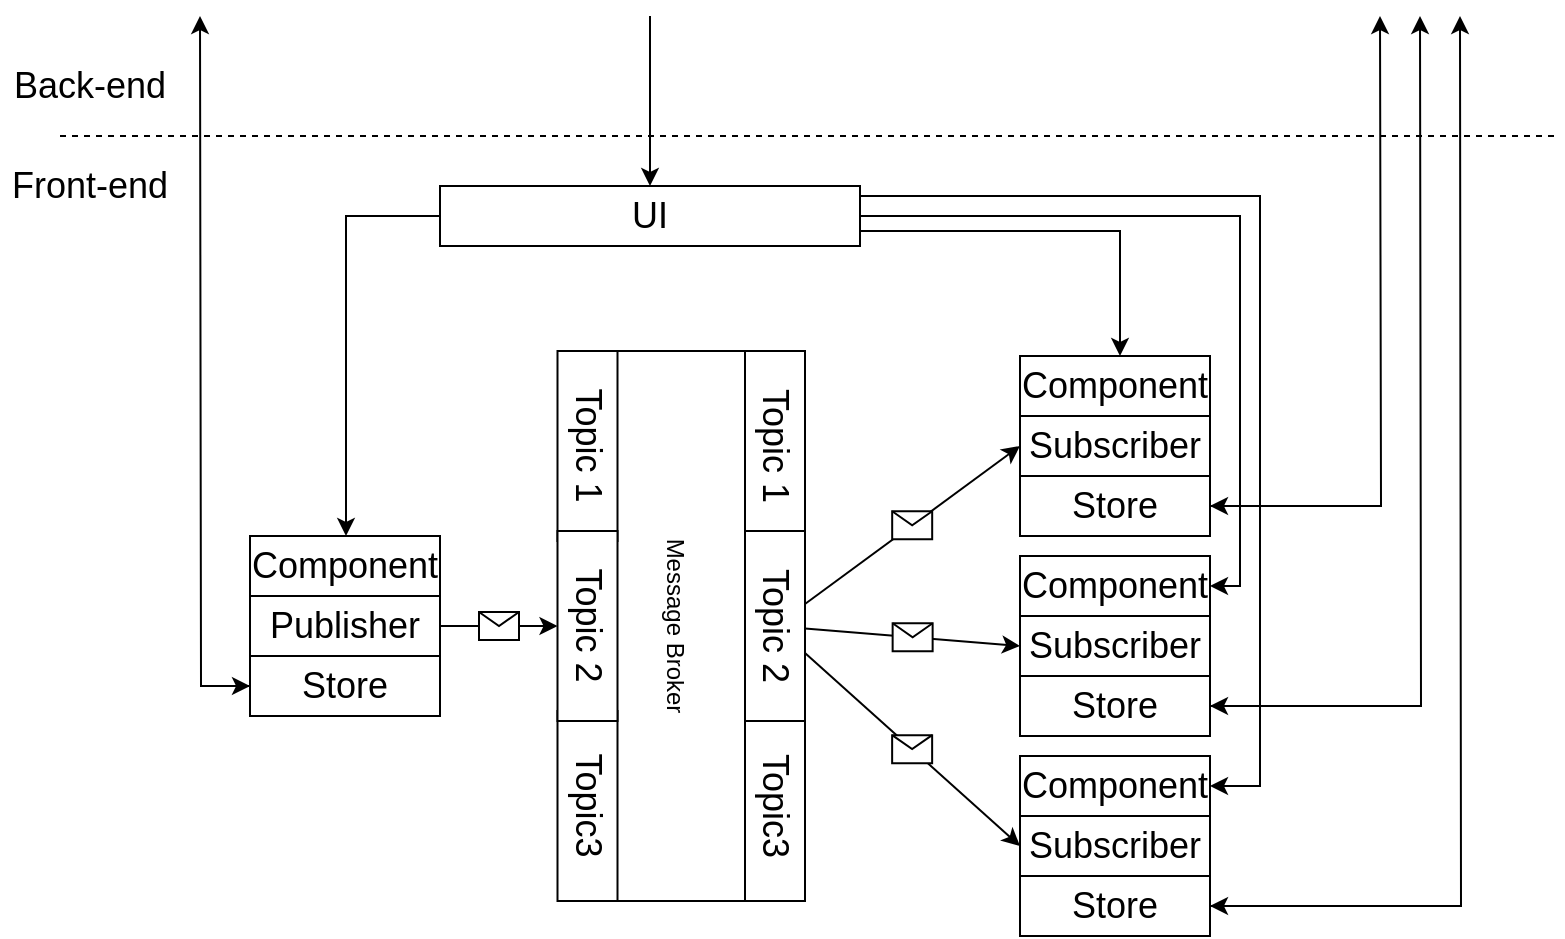 <mxfile version="20.3.0" type="device"><diagram id="WWmHuTSvxTs2fTyWWiS5" name="Page-1"><mxGraphModel dx="1422" dy="905" grid="1" gridSize="10" guides="1" tooltips="1" connect="1" arrows="1" fold="1" page="1" pageScale="1" pageWidth="850" pageHeight="1100" math="0" shadow="0"><root><mxCell id="0"/><mxCell id="1" parent="0"/><mxCell id="U5smv_vHdtkA6mjVoCkT-1" value="" style="endArrow=none;dashed=1;html=1;rounded=0;" parent="1" edge="1"><mxGeometry width="50" height="50" relative="1" as="geometry"><mxPoint x="60" y="250" as="sourcePoint"/><mxPoint x="810" y="250" as="targetPoint"/></mxGeometry></mxCell><mxCell id="U5smv_vHdtkA6mjVoCkT-2" value="Back-end" style="text;html=1;strokeColor=none;fillColor=none;align=center;verticalAlign=middle;whiteSpace=wrap;rounded=0;fontSize=18;" parent="1" vertex="1"><mxGeometry x="30" y="210" width="90" height="30" as="geometry"/></mxCell><mxCell id="U5smv_vHdtkA6mjVoCkT-4" value="" style="endArrow=classic;html=1;rounded=0;fontSize=18;" parent="1" target="U5smv_vHdtkA6mjVoCkT-6" edge="1"><mxGeometry width="50" height="50" relative="1" as="geometry"><mxPoint x="355" y="190" as="sourcePoint"/><mxPoint x="380" y="280" as="targetPoint"/></mxGeometry></mxCell><mxCell id="NDTT_XgojYarzYkNItdj-58" style="edgeStyle=orthogonalEdgeStyle;rounded=0;orthogonalLoop=1;jettySize=auto;html=1;" parent="1" source="U5smv_vHdtkA6mjVoCkT-6" target="NDTT_XgojYarzYkNItdj-62" edge="1"><mxGeometry relative="1" as="geometry"><mxPoint x="195" y="560" as="targetPoint"/><Array as="points"><mxPoint x="650" y="290"/><mxPoint x="650" y="475"/></Array></mxGeometry></mxCell><mxCell id="NDTT_XgojYarzYkNItdj-66" style="edgeStyle=orthogonalEdgeStyle;rounded=0;orthogonalLoop=1;jettySize=auto;html=1;" parent="1" source="U5smv_vHdtkA6mjVoCkT-6" target="NDTT_XgojYarzYkNItdj-65" edge="1"><mxGeometry relative="1" as="geometry"><Array as="points"><mxPoint x="203" y="290"/></Array></mxGeometry></mxCell><mxCell id="NDTT_XgojYarzYkNItdj-74" style="edgeStyle=orthogonalEdgeStyle;rounded=0;orthogonalLoop=1;jettySize=auto;html=1;" parent="1" source="U5smv_vHdtkA6mjVoCkT-6" target="NDTT_XgojYarzYkNItdj-72" edge="1"><mxGeometry relative="1" as="geometry"><Array as="points"><mxPoint x="660" y="280"/><mxPoint x="660" y="575"/></Array></mxGeometry></mxCell><mxCell id="4NgispmV-xQ5pDrWMqpt-20" style="edgeStyle=orthogonalEdgeStyle;rounded=0;orthogonalLoop=1;jettySize=auto;html=1;exitX=1;exitY=0.75;exitDx=0;exitDy=0;" parent="1" source="U5smv_vHdtkA6mjVoCkT-6" target="NDTT_XgojYarzYkNItdj-69" edge="1"><mxGeometry relative="1" as="geometry"><Array as="points"><mxPoint x="590" y="298"/></Array></mxGeometry></mxCell><mxCell id="U5smv_vHdtkA6mjVoCkT-6" value="UI" style="rounded=0;whiteSpace=wrap;html=1;fontSize=18;" parent="1" vertex="1"><mxGeometry x="250" y="275" width="210" height="30" as="geometry"/></mxCell><mxCell id="U5smv_vHdtkA6mjVoCkT-9" value="Front-end" style="text;html=1;strokeColor=none;fillColor=none;align=center;verticalAlign=middle;whiteSpace=wrap;rounded=0;fontSize=18;" parent="1" vertex="1"><mxGeometry x="30" y="260" width="90" height="30" as="geometry"/></mxCell><mxCell id="NDTT_XgojYarzYkNItdj-26" value="Subscriber" style="rounded=0;whiteSpace=wrap;html=1;fontSize=18;" parent="1" vertex="1"><mxGeometry x="540" y="490" width="95" height="30" as="geometry"/></mxCell><mxCell id="VzSiqfAuiryjgQn4yxFI-2" style="edgeStyle=orthogonalEdgeStyle;rounded=0;orthogonalLoop=1;jettySize=auto;html=1;" edge="1" parent="1" source="NDTT_XgojYarzYkNItdj-61"><mxGeometry relative="1" as="geometry"><mxPoint x="740" y="190" as="targetPoint"/></mxGeometry></mxCell><mxCell id="NDTT_XgojYarzYkNItdj-61" value="Store" style="rounded=0;whiteSpace=wrap;html=1;fontSize=18;" parent="1" vertex="1"><mxGeometry x="540" y="520" width="95" height="30" as="geometry"/></mxCell><mxCell id="NDTT_XgojYarzYkNItdj-62" value="Component" style="rounded=0;whiteSpace=wrap;html=1;fontSize=18;" parent="1" vertex="1"><mxGeometry x="540" y="460" width="95" height="30" as="geometry"/></mxCell><mxCell id="NDTT_XgojYarzYkNItdj-63" value="Publisher" style="rounded=0;whiteSpace=wrap;html=1;fontSize=18;" parent="1" vertex="1"><mxGeometry x="155" y="480" width="95" height="30" as="geometry"/></mxCell><mxCell id="VzSiqfAuiryjgQn4yxFI-1" style="edgeStyle=orthogonalEdgeStyle;rounded=0;orthogonalLoop=1;jettySize=auto;html=1;" edge="1" parent="1" source="NDTT_XgojYarzYkNItdj-64"><mxGeometry relative="1" as="geometry"><mxPoint x="130" y="190" as="targetPoint"/></mxGeometry></mxCell><mxCell id="NDTT_XgojYarzYkNItdj-64" value="Store" style="rounded=0;whiteSpace=wrap;html=1;fontSize=18;" parent="1" vertex="1"><mxGeometry x="155" y="510" width="95" height="30" as="geometry"/></mxCell><mxCell id="NDTT_XgojYarzYkNItdj-65" value="Component" style="rounded=0;whiteSpace=wrap;html=1;fontSize=18;" parent="1" vertex="1"><mxGeometry x="155" y="450" width="95" height="30" as="geometry"/></mxCell><mxCell id="NDTT_XgojYarzYkNItdj-67" value="Subscriber" style="rounded=0;whiteSpace=wrap;html=1;fontSize=18;" parent="1" vertex="1"><mxGeometry x="540" y="390" width="95" height="30" as="geometry"/></mxCell><mxCell id="VzSiqfAuiryjgQn4yxFI-3" style="edgeStyle=orthogonalEdgeStyle;rounded=0;orthogonalLoop=1;jettySize=auto;html=1;" edge="1" parent="1" source="NDTT_XgojYarzYkNItdj-68"><mxGeometry relative="1" as="geometry"><mxPoint x="720" y="190" as="targetPoint"/></mxGeometry></mxCell><mxCell id="NDTT_XgojYarzYkNItdj-68" value="Store" style="rounded=0;whiteSpace=wrap;html=1;fontSize=18;" parent="1" vertex="1"><mxGeometry x="540" y="420" width="95" height="30" as="geometry"/></mxCell><mxCell id="NDTT_XgojYarzYkNItdj-69" value="Component" style="rounded=0;whiteSpace=wrap;html=1;fontSize=18;" parent="1" vertex="1"><mxGeometry x="540" y="360" width="95" height="30" as="geometry"/></mxCell><mxCell id="NDTT_XgojYarzYkNItdj-70" value="Subscriber" style="rounded=0;whiteSpace=wrap;html=1;fontSize=18;" parent="1" vertex="1"><mxGeometry x="540" y="590" width="95" height="30" as="geometry"/></mxCell><mxCell id="VzSiqfAuiryjgQn4yxFI-4" style="edgeStyle=orthogonalEdgeStyle;rounded=0;orthogonalLoop=1;jettySize=auto;html=1;" edge="1" parent="1" source="NDTT_XgojYarzYkNItdj-71"><mxGeometry relative="1" as="geometry"><mxPoint x="760" y="190" as="targetPoint"/></mxGeometry></mxCell><mxCell id="NDTT_XgojYarzYkNItdj-71" value="Store" style="rounded=0;whiteSpace=wrap;html=1;fontSize=18;" parent="1" vertex="1"><mxGeometry x="540" y="620" width="95" height="30" as="geometry"/></mxCell><mxCell id="NDTT_XgojYarzYkNItdj-72" value="Component" style="rounded=0;whiteSpace=wrap;html=1;fontSize=18;" parent="1" vertex="1"><mxGeometry x="540" y="560" width="95" height="30" as="geometry"/></mxCell><mxCell id="4NgispmV-xQ5pDrWMqpt-1" value="Message Broker" style="rounded=0;whiteSpace=wrap;html=1;direction=west;rotation=90;" parent="1" vertex="1"><mxGeometry x="230" y="458.75" width="275" height="72.5" as="geometry"/></mxCell><mxCell id="4NgispmV-xQ5pDrWMqpt-2" value="Topic 1" style="rounded=0;whiteSpace=wrap;html=1;fontSize=18;rotation=90;" parent="1" vertex="1"><mxGeometry x="276.25" y="390" width="95" height="30" as="geometry"/></mxCell><mxCell id="4NgispmV-xQ5pDrWMqpt-3" value="Topic3" style="rounded=0;whiteSpace=wrap;html=1;fontSize=18;rotation=90;" parent="1" vertex="1"><mxGeometry x="276.25" y="570" width="95" height="30" as="geometry"/></mxCell><mxCell id="4NgispmV-xQ5pDrWMqpt-4" value="Topic 2" style="rounded=0;whiteSpace=wrap;html=1;fontSize=18;rotation=90;" parent="1" vertex="1"><mxGeometry x="276.25" y="480" width="95" height="30" as="geometry"/></mxCell><mxCell id="4NgispmV-xQ5pDrWMqpt-5" value="" style="endArrow=classic;html=1;rounded=0;entryX=0;entryY=0.5;entryDx=0;entryDy=0;" parent="1" source="4NgispmV-xQ5pDrWMqpt-19" target="NDTT_XgojYarzYkNItdj-70" edge="1"><mxGeometry relative="1" as="geometry"><mxPoint x="440" y="500" as="sourcePoint"/><mxPoint x="540" y="500" as="targetPoint"/></mxGeometry></mxCell><mxCell id="4NgispmV-xQ5pDrWMqpt-6" value="" style="shape=message;html=1;outlineConnect=0;" parent="4NgispmV-xQ5pDrWMqpt-5" vertex="1"><mxGeometry width="20" height="14" relative="1" as="geometry"><mxPoint x="-10" y="-7" as="offset"/></mxGeometry></mxCell><mxCell id="4NgispmV-xQ5pDrWMqpt-7" value="" style="endArrow=classic;html=1;rounded=0;entryX=0;entryY=0.5;entryDx=0;entryDy=0;" parent="1" source="4NgispmV-xQ5pDrWMqpt-19" target="NDTT_XgojYarzYkNItdj-67" edge="1"><mxGeometry relative="1" as="geometry"><mxPoint x="440" y="500" as="sourcePoint"/><mxPoint x="540" y="500" as="targetPoint"/></mxGeometry></mxCell><mxCell id="4NgispmV-xQ5pDrWMqpt-8" value="" style="shape=message;html=1;outlineConnect=0;" parent="4NgispmV-xQ5pDrWMqpt-7" vertex="1"><mxGeometry width="20" height="14" relative="1" as="geometry"><mxPoint x="-10" y="-7" as="offset"/></mxGeometry></mxCell><mxCell id="4NgispmV-xQ5pDrWMqpt-11" value="" style="endArrow=classic;html=1;rounded=0;entryX=0;entryY=0.5;entryDx=0;entryDy=0;" parent="1" source="4NgispmV-xQ5pDrWMqpt-19" target="NDTT_XgojYarzYkNItdj-26" edge="1"><mxGeometry relative="1" as="geometry"><mxPoint x="648.75" y="523.494" as="sourcePoint"/><mxPoint x="412.5" y="499.77" as="targetPoint"/></mxGeometry></mxCell><mxCell id="4NgispmV-xQ5pDrWMqpt-12" value="" style="shape=message;html=1;outlineConnect=0;" parent="4NgispmV-xQ5pDrWMqpt-11" vertex="1"><mxGeometry width="20" height="14" relative="1" as="geometry"><mxPoint x="-10" y="-7" as="offset"/></mxGeometry></mxCell><mxCell id="4NgispmV-xQ5pDrWMqpt-15" value="" style="endArrow=classic;html=1;rounded=0;exitX=1;exitY=0.5;exitDx=0;exitDy=0;" parent="1" source="NDTT_XgojYarzYkNItdj-63" target="4NgispmV-xQ5pDrWMqpt-4" edge="1"><mxGeometry relative="1" as="geometry"><mxPoint x="480" y="350" as="sourcePoint"/><mxPoint x="580" y="350" as="targetPoint"/></mxGeometry></mxCell><mxCell id="4NgispmV-xQ5pDrWMqpt-16" value="" style="shape=message;html=1;outlineConnect=0;" parent="4NgispmV-xQ5pDrWMqpt-15" vertex="1"><mxGeometry width="20" height="14" relative="1" as="geometry"><mxPoint x="-10" y="-7" as="offset"/></mxGeometry></mxCell><mxCell id="4NgispmV-xQ5pDrWMqpt-17" value="Topic 1" style="rounded=0;whiteSpace=wrap;html=1;fontSize=18;rotation=90;" parent="1" vertex="1"><mxGeometry x="370" y="390" width="95" height="30" as="geometry"/></mxCell><mxCell id="4NgispmV-xQ5pDrWMqpt-18" value="Topic3" style="rounded=0;whiteSpace=wrap;html=1;fontSize=18;rotation=90;" parent="1" vertex="1"><mxGeometry x="370" y="570" width="95" height="30" as="geometry"/></mxCell><mxCell id="4NgispmV-xQ5pDrWMqpt-19" value="Topic 2" style="rounded=0;whiteSpace=wrap;html=1;fontSize=18;rotation=90;" parent="1" vertex="1"><mxGeometry x="370" y="480" width="95" height="30" as="geometry"/></mxCell><mxCell id="VzSiqfAuiryjgQn4yxFI-5" value="" style="endArrow=classic;html=1;rounded=0;entryX=1;entryY=0.5;entryDx=0;entryDy=0;" edge="1" parent="1" target="NDTT_XgojYarzYkNItdj-68"><mxGeometry width="50" height="50" relative="1" as="geometry"><mxPoint x="720" y="435" as="sourcePoint"/><mxPoint x="570" y="740" as="targetPoint"/></mxGeometry></mxCell><mxCell id="VzSiqfAuiryjgQn4yxFI-6" value="" style="endArrow=classic;html=1;rounded=0;entryX=1;entryY=0.5;entryDx=0;entryDy=0;" edge="1" parent="1" target="NDTT_XgojYarzYkNItdj-61"><mxGeometry width="50" height="50" relative="1" as="geometry"><mxPoint x="740" y="535" as="sourcePoint"/><mxPoint x="810" y="481.25" as="targetPoint"/></mxGeometry></mxCell><mxCell id="VzSiqfAuiryjgQn4yxFI-7" value="" style="endArrow=classic;html=1;rounded=0;entryX=1;entryY=0.5;entryDx=0;entryDy=0;" edge="1" parent="1" target="NDTT_XgojYarzYkNItdj-71"><mxGeometry width="50" height="50" relative="1" as="geometry"><mxPoint x="760" y="635" as="sourcePoint"/><mxPoint x="590" y="760" as="targetPoint"/></mxGeometry></mxCell><mxCell id="VzSiqfAuiryjgQn4yxFI-8" value="" style="endArrow=classic;html=1;rounded=0;" edge="1" parent="1" target="NDTT_XgojYarzYkNItdj-64"><mxGeometry width="50" height="50" relative="1" as="geometry"><mxPoint x="130" y="525" as="sourcePoint"/><mxPoint x="600" y="770" as="targetPoint"/></mxGeometry></mxCell></root></mxGraphModel></diagram></mxfile>